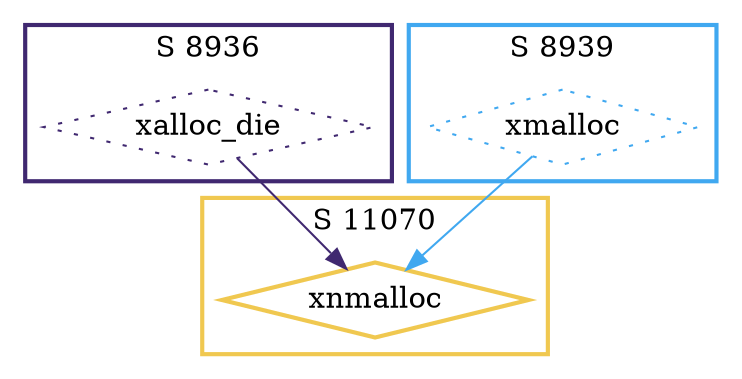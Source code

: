 digraph G {
  ratio=0.500000;
  "UV xnmalloc (11070)" [shape=diamond, label="xnmalloc", color="#F0C850",
                         style=bold];
  "UV xalloc_die (8936)" [shape=diamond, label="xalloc_die", color="#402870",
                          style=dotted];
  "UV xmalloc (8939)" [shape=diamond, label="xmalloc", color="#40A8F0",
                       style=dotted];
  
  subgraph cluster_8939 { label="S 8939";
    color="#40A8F0";
    style=bold;
    "UV xmalloc (8939)"; };
  subgraph cluster_11070 { label="S 11070";
    color="#F0C850";
    style=bold;
    "UV xnmalloc (11070)"; };
  subgraph cluster_8936 { label="S 8936";
    color="#402870";
    style=bold;
    "UV xalloc_die (8936)"; };
  
  "UV xalloc_die (8936)" -> "UV xnmalloc (11070)" [color="#402870"];
  "UV xmalloc (8939)" -> "UV xnmalloc (11070)" [color="#40A8F0"];
  
  }